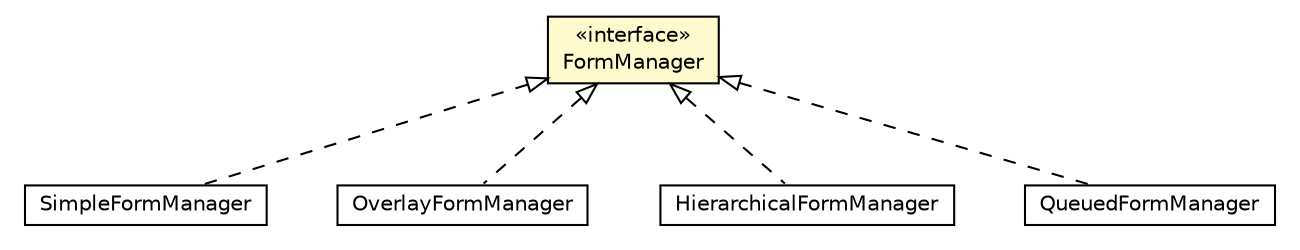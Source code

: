#!/usr/local/bin/dot
#
# Class diagram 
# Generated by UMLGraph version R5_6-24-gf6e263 (http://www.umlgraph.org/)
#

digraph G {
	edge [fontname="Helvetica",fontsize=10,labelfontname="Helvetica",labelfontsize=10];
	node [fontname="Helvetica",fontsize=10,shape=plaintext];
	nodesep=0.25;
	ranksep=0.5;
	// org.universAAL.ui.handler.gui.swing.formManagement.SimpleFormManager
	c4134004 [label=<<table title="org.universAAL.ui.handler.gui.swing.formManagement.SimpleFormManager" border="0" cellborder="1" cellspacing="0" cellpadding="2" port="p" href="./SimpleFormManager.html">
		<tr><td><table border="0" cellspacing="0" cellpadding="1">
<tr><td align="center" balign="center"> SimpleFormManager </td></tr>
		</table></td></tr>
		</table>>, URL="./SimpleFormManager.html", fontname="Helvetica", fontcolor="black", fontsize=10.0];
	// org.universAAL.ui.handler.gui.swing.formManagement.OverlayFormManager
	c4134006 [label=<<table title="org.universAAL.ui.handler.gui.swing.formManagement.OverlayFormManager" border="0" cellborder="1" cellspacing="0" cellpadding="2" port="p" href="./OverlayFormManager.html">
		<tr><td><table border="0" cellspacing="0" cellpadding="1">
<tr><td align="center" balign="center"> OverlayFormManager </td></tr>
		</table></td></tr>
		</table>>, URL="./OverlayFormManager.html", fontname="Helvetica", fontcolor="black", fontsize=10.0];
	// org.universAAL.ui.handler.gui.swing.formManagement.HierarchicalFormManager
	c4134007 [label=<<table title="org.universAAL.ui.handler.gui.swing.formManagement.HierarchicalFormManager" border="0" cellborder="1" cellspacing="0" cellpadding="2" port="p" href="./HierarchicalFormManager.html">
		<tr><td><table border="0" cellspacing="0" cellpadding="1">
<tr><td align="center" balign="center"> HierarchicalFormManager </td></tr>
		</table></td></tr>
		</table>>, URL="./HierarchicalFormManager.html", fontname="Helvetica", fontcolor="black", fontsize=10.0];
	// org.universAAL.ui.handler.gui.swing.formManagement.QueuedFormManager
	c4134008 [label=<<table title="org.universAAL.ui.handler.gui.swing.formManagement.QueuedFormManager" border="0" cellborder="1" cellspacing="0" cellpadding="2" port="p" href="./QueuedFormManager.html">
		<tr><td><table border="0" cellspacing="0" cellpadding="1">
<tr><td align="center" balign="center"> QueuedFormManager </td></tr>
		</table></td></tr>
		</table>>, URL="./QueuedFormManager.html", fontname="Helvetica", fontcolor="black", fontsize=10.0];
	// org.universAAL.ui.handler.gui.swing.formManagement.FormManager
	c4134009 [label=<<table title="org.universAAL.ui.handler.gui.swing.formManagement.FormManager" border="0" cellborder="1" cellspacing="0" cellpadding="2" port="p" bgcolor="lemonChiffon" href="./FormManager.html">
		<tr><td><table border="0" cellspacing="0" cellpadding="1">
<tr><td align="center" balign="center"> &#171;interface&#187; </td></tr>
<tr><td align="center" balign="center"> FormManager </td></tr>
		</table></td></tr>
		</table>>, URL="./FormManager.html", fontname="Helvetica", fontcolor="black", fontsize=10.0];
	//org.universAAL.ui.handler.gui.swing.formManagement.SimpleFormManager implements org.universAAL.ui.handler.gui.swing.formManagement.FormManager
	c4134009:p -> c4134004:p [dir=back,arrowtail=empty,style=dashed];
	//org.universAAL.ui.handler.gui.swing.formManagement.OverlayFormManager implements org.universAAL.ui.handler.gui.swing.formManagement.FormManager
	c4134009:p -> c4134006:p [dir=back,arrowtail=empty,style=dashed];
	//org.universAAL.ui.handler.gui.swing.formManagement.HierarchicalFormManager implements org.universAAL.ui.handler.gui.swing.formManagement.FormManager
	c4134009:p -> c4134007:p [dir=back,arrowtail=empty,style=dashed];
	//org.universAAL.ui.handler.gui.swing.formManagement.QueuedFormManager implements org.universAAL.ui.handler.gui.swing.formManagement.FormManager
	c4134009:p -> c4134008:p [dir=back,arrowtail=empty,style=dashed];
}

